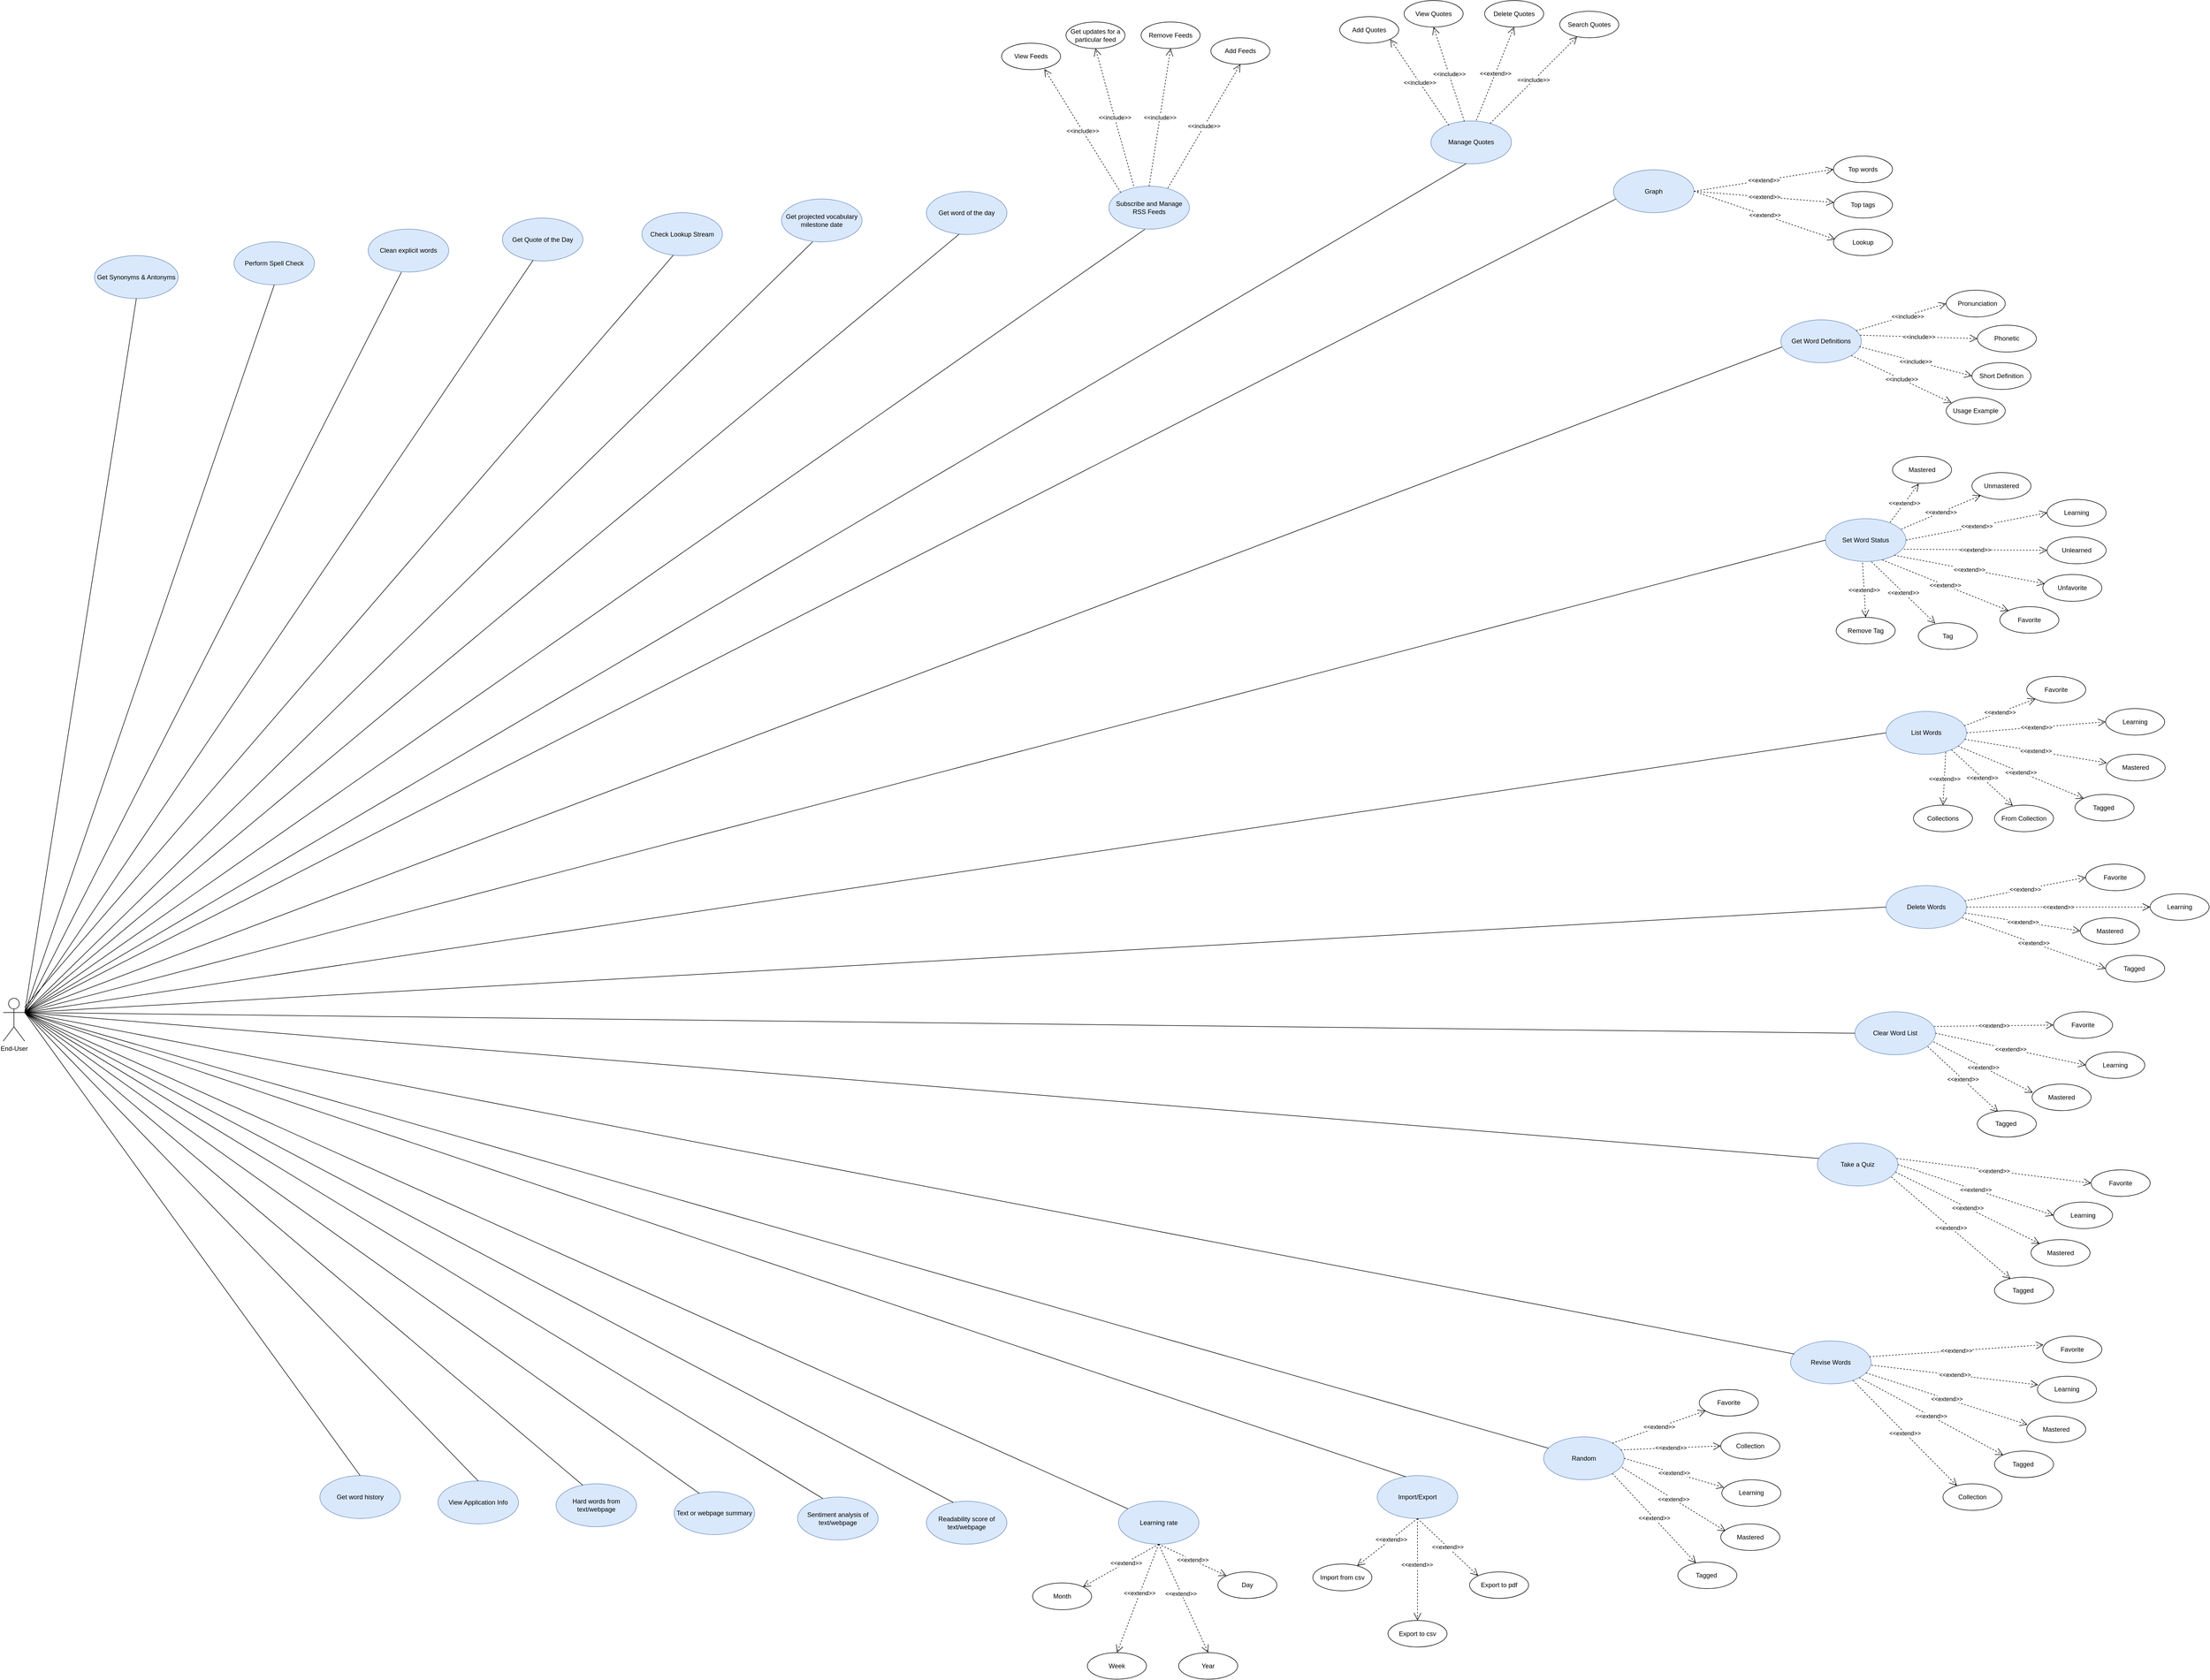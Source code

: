 <mxfile version="20.7.4" type="device"><diagram id="zPU-ZQHdzsCE8Zm9KI6f" name="Page-1"><mxGraphModel dx="10004" dy="4705" grid="1" gridSize="10" guides="1" tooltips="1" connect="1" arrows="1" fold="1" page="1" pageScale="1" pageWidth="827" pageHeight="1169" math="0" shadow="0"><root><mxCell id="0"/><mxCell id="1" parent="0"/><mxCell id="BPOh-EkQY-3shNrvovxU-1" value="Get Synonyms &amp;amp; Antonyms" style="ellipse;whiteSpace=wrap;html=1;fillColor=#dae8fc;strokeColor=#6c8ebf;" parent="1" vertex="1"><mxGeometry x="-3030" y="-404.44" width="156" height="80" as="geometry"/></mxCell><mxCell id="BPOh-EkQY-3shNrvovxU-2" value="Get Word Definitions" style="ellipse;whiteSpace=wrap;html=1;fillColor=#dae8fc;strokeColor=#6c8ebf;" parent="1" vertex="1"><mxGeometry x="112" y="-284.72" width="150" height="80" as="geometry"/></mxCell><mxCell id="BPOh-EkQY-3shNrvovxU-3" value="Set Word Status" style="ellipse;whiteSpace=wrap;html=1;fillColor=#dae8fc;strokeColor=#6c8ebf;" parent="1" vertex="1"><mxGeometry x="195" y="85.84" width="150" height="80" as="geometry"/></mxCell><mxCell id="BPOh-EkQY-3shNrvovxU-5" value="End-User" style="shape=umlActor;verticalLabelPosition=bottom;verticalAlign=top;html=1;outlineConnect=0;" parent="1" vertex="1"><mxGeometry x="-3200" y="980" width="40" height="80" as="geometry"/></mxCell><mxCell id="9B-9gMZka3vors6aTcEZ-6" value="&amp;lt;&amp;lt;include&amp;gt;&amp;gt;" style="endArrow=open;endSize=12;dashed=1;html=1;rounded=0;entryX=0;entryY=0.5;entryDx=0;entryDy=0;" parent="1" source="BPOh-EkQY-3shNrvovxU-2" target="9B-9gMZka3vors6aTcEZ-11" edge="1"><mxGeometry x="0.139" y="-2" width="160" relative="1" as="geometry"><mxPoint x="298" y="-144.72" as="sourcePoint"/><mxPoint x="418" y="-304.72" as="targetPoint"/><mxPoint as="offset"/></mxGeometry></mxCell><mxCell id="9B-9gMZka3vors6aTcEZ-8" value="&amp;lt;&amp;lt;include&amp;gt;&amp;gt;" style="endArrow=open;endSize=12;dashed=1;html=1;rounded=0;exitX=0.984;exitY=0.358;exitDx=0;exitDy=0;exitPerimeter=0;entryX=0;entryY=0.5;entryDx=0;entryDy=0;" parent="1" source="BPOh-EkQY-3shNrvovxU-2" target="9B-9gMZka3vors6aTcEZ-12" edge="1"><mxGeometry width="160" relative="1" as="geometry"><mxPoint x="297.996" y="-165.629" as="sourcePoint"/><mxPoint x="468" y="-264.72" as="targetPoint"/></mxGeometry></mxCell><mxCell id="9B-9gMZka3vors6aTcEZ-9" value="&amp;lt;&amp;lt;include&amp;gt;&amp;gt;" style="endArrow=open;endSize=12;dashed=1;html=1;rounded=0;entryX=0;entryY=0.5;entryDx=0;entryDy=0;" parent="1" target="9B-9gMZka3vors6aTcEZ-13" edge="1"><mxGeometry width="160" relative="1" as="geometry"><mxPoint x="258" y="-234.72" as="sourcePoint"/><mxPoint x="458" y="-234.72" as="targetPoint"/></mxGeometry></mxCell><mxCell id="9B-9gMZka3vors6aTcEZ-10" value="&amp;lt;&amp;lt;include&amp;gt;&amp;gt;" style="endArrow=open;endSize=12;dashed=1;html=1;rounded=0;entryX=0.091;entryY=0.2;entryDx=0;entryDy=0;entryPerimeter=0;" parent="1" source="BPOh-EkQY-3shNrvovxU-2" edge="1" target="9B-9gMZka3vors6aTcEZ-14"><mxGeometry width="160" relative="1" as="geometry"><mxPoint x="247.996" y="-104.629" as="sourcePoint"/><mxPoint x="438" y="-144.72" as="targetPoint"/><Array as="points"/></mxGeometry></mxCell><mxCell id="9B-9gMZka3vors6aTcEZ-11" value="&amp;nbsp; &amp;nbsp;Pronunciation&lt;span style=&quot;white-space: pre;&quot;&gt; &lt;/span&gt;" style="ellipse;whiteSpace=wrap;html=1;" parent="1" vertex="1"><mxGeometry x="420" y="-340" width="110" height="50" as="geometry"/></mxCell><mxCell id="9B-9gMZka3vors6aTcEZ-12" value="Phonetic" style="ellipse;whiteSpace=wrap;html=1;" parent="1" vertex="1"><mxGeometry x="478" y="-274.72" width="110" height="50" as="geometry"/></mxCell><mxCell id="9B-9gMZka3vors6aTcEZ-13" value="Short Definition" style="ellipse;whiteSpace=wrap;html=1;" parent="1" vertex="1"><mxGeometry x="468" y="-205" width="110" height="50" as="geometry"/></mxCell><mxCell id="9B-9gMZka3vors6aTcEZ-14" value="Usage Example" style="ellipse;whiteSpace=wrap;html=1;" parent="1" vertex="1"><mxGeometry x="420" y="-140" width="110" height="50" as="geometry"/></mxCell><mxCell id="9B-9gMZka3vors6aTcEZ-15" value="" style="endArrow=none;html=1;rounded=0;exitX=1;exitY=0.333;exitDx=0;exitDy=0;exitPerimeter=0;entryX=0.013;entryY=0.634;entryDx=0;entryDy=0;entryPerimeter=0;" parent="1" source="BPOh-EkQY-3shNrvovxU-5" target="BPOh-EkQY-3shNrvovxU-2" edge="1"><mxGeometry width="50" height="50" relative="1" as="geometry"><mxPoint x="300" y="390" as="sourcePoint"/><mxPoint x="110" y="-240" as="targetPoint"/></mxGeometry></mxCell><mxCell id="9B-9gMZka3vors6aTcEZ-16" value="" style="endArrow=none;html=1;rounded=0;exitX=1;exitY=0.333;exitDx=0;exitDy=0;exitPerimeter=0;entryX=0.5;entryY=1;entryDx=0;entryDy=0;" parent="1" source="BPOh-EkQY-3shNrvovxU-5" target="BPOh-EkQY-3shNrvovxU-1" edge="1"><mxGeometry width="50" height="50" relative="1" as="geometry"><mxPoint x="110" y="296.667" as="sourcePoint"/><mxPoint x="274.0" y="110" as="targetPoint"/></mxGeometry></mxCell><mxCell id="9B-9gMZka3vors6aTcEZ-17" value="&amp;lt;&amp;lt;extend&amp;gt;&amp;gt;" style="endArrow=open;endSize=12;dashed=1;html=1;rounded=0;entryX=0.445;entryY=1.016;entryDx=0;entryDy=0;entryPerimeter=0;exitX=0.803;exitY=0.087;exitDx=0;exitDy=0;exitPerimeter=0;" parent="1" source="BPOh-EkQY-3shNrvovxU-3" edge="1" target="9B-9gMZka3vors6aTcEZ-18"><mxGeometry width="160" relative="1" as="geometry"><mxPoint x="320" y="90" as="sourcePoint"/><mxPoint x="391" y="45.84" as="targetPoint"/><Array as="points"/></mxGeometry></mxCell><mxCell id="9B-9gMZka3vors6aTcEZ-18" value="Mastered" style="ellipse;whiteSpace=wrap;html=1;" parent="1" vertex="1"><mxGeometry x="320" y="-30.0" width="110" height="50" as="geometry"/></mxCell><mxCell id="9B-9gMZka3vors6aTcEZ-19" value="&amp;lt;&amp;lt;extend&amp;gt;&amp;gt;" style="endArrow=open;endSize=12;dashed=1;html=1;rounded=0;entryX=0;entryY=1;entryDx=0;entryDy=0;exitX=0.941;exitY=0.247;exitDx=0;exitDy=0;exitPerimeter=0;" parent="1" source="BPOh-EkQY-3shNrvovxU-3" target="9B-9gMZka3vors6aTcEZ-20" edge="1"><mxGeometry width="160" relative="1" as="geometry"><mxPoint x="345.0" y="180.4" as="sourcePoint"/><mxPoint x="458.65" y="165.84" as="targetPoint"/><Array as="points"/></mxGeometry></mxCell><mxCell id="9B-9gMZka3vors6aTcEZ-20" value="Unmastered" style="ellipse;whiteSpace=wrap;html=1;" parent="1" vertex="1"><mxGeometry x="468" width="110" height="50" as="geometry"/></mxCell><mxCell id="9B-9gMZka3vors6aTcEZ-21" value="&amp;lt;&amp;lt;extend&amp;gt;&amp;gt;" style="endArrow=open;endSize=12;dashed=1;html=1;rounded=0;entryX=0;entryY=0.5;entryDx=0;entryDy=0;exitX=1;exitY=0.5;exitDx=0;exitDy=0;" parent="1" source="BPOh-EkQY-3shNrvovxU-3" target="9B-9gMZka3vors6aTcEZ-22" edge="1"><mxGeometry width="160" relative="1" as="geometry"><mxPoint x="300.996" y="248.157" as="sourcePoint"/><mxPoint x="418.29" y="275.84" as="targetPoint"/><Array as="points"/></mxGeometry></mxCell><mxCell id="9B-9gMZka3vors6aTcEZ-22" value="Learning" style="ellipse;whiteSpace=wrap;html=1;" parent="1" vertex="1"><mxGeometry x="608" y="50" width="110" height="50" as="geometry"/></mxCell><mxCell id="9B-9gMZka3vors6aTcEZ-23" value="&amp;lt;&amp;lt;extend&amp;gt;&amp;gt;" style="endArrow=open;endSize=12;dashed=1;html=1;rounded=0;entryX=0;entryY=0.5;entryDx=0;entryDy=0;exitX=0.973;exitY=0.713;exitDx=0;exitDy=0;exitPerimeter=0;" parent="1" source="BPOh-EkQY-3shNrvovxU-3" target="9B-9gMZka3vors6aTcEZ-24" edge="1"><mxGeometry width="160" relative="1" as="geometry"><mxPoint x="290.996" y="308.157" as="sourcePoint"/><mxPoint x="408.29" y="335.84" as="targetPoint"/><Array as="points"/></mxGeometry></mxCell><mxCell id="9B-9gMZka3vors6aTcEZ-24" value="Unlearned" style="ellipse;whiteSpace=wrap;html=1;" parent="1" vertex="1"><mxGeometry x="608" y="120" width="110" height="50" as="geometry"/></mxCell><mxCell id="9B-9gMZka3vors6aTcEZ-25" value="&amp;lt;&amp;lt;extend&amp;gt;&amp;gt;" style="endArrow=open;endSize=12;dashed=1;html=1;rounded=0;entryX=0;entryY=0;entryDx=0;entryDy=0;exitX=0.706;exitY=0.963;exitDx=0;exitDy=0;exitPerimeter=0;" parent="1" source="BPOh-EkQY-3shNrvovxU-3" target="9B-9gMZka3vors6aTcEZ-26" edge="1"><mxGeometry width="160" relative="1" as="geometry"><mxPoint x="151.0" y="235.84" as="sourcePoint"/><mxPoint x="245.34" y="406.4" as="targetPoint"/><Array as="points"/></mxGeometry></mxCell><mxCell id="9B-9gMZka3vors6aTcEZ-26" value="Favorite" style="ellipse;whiteSpace=wrap;html=1;" parent="1" vertex="1"><mxGeometry x="520" y="250" width="110" height="49.44" as="geometry"/></mxCell><mxCell id="9B-9gMZka3vors6aTcEZ-27" value="&amp;lt;&amp;lt;extend&amp;gt;&amp;gt;" style="endArrow=open;endSize=12;dashed=1;html=1;rounded=0;entryX=0.031;entryY=0.344;entryDx=0;entryDy=0;exitX=1;exitY=1;exitDx=0;exitDy=0;entryPerimeter=0;" parent="1" source="BPOh-EkQY-3shNrvovxU-3" target="9B-9gMZka3vors6aTcEZ-28" edge="1"><mxGeometry width="160" relative="1" as="geometry"><mxPoint x="181.002" y="165.841" as="sourcePoint"/><mxPoint x="121.06" y="416.59" as="targetPoint"/><Array as="points"/></mxGeometry></mxCell><mxCell id="9B-9gMZka3vors6aTcEZ-28" value="Unfavorite" style="ellipse;whiteSpace=wrap;html=1;" parent="1" vertex="1"><mxGeometry x="600" y="190" width="110" height="50" as="geometry"/></mxCell><mxCell id="9B-9gMZka3vors6aTcEZ-29" value="&amp;lt;&amp;lt;extend&amp;gt;&amp;gt;" style="endArrow=open;endSize=12;dashed=1;html=1;rounded=0;entryX=0.287;entryY=0.025;entryDx=0;entryDy=0;entryPerimeter=0;exitX=0.573;exitY=1.007;exitDx=0;exitDy=0;exitPerimeter=0;" parent="1" source="BPOh-EkQY-3shNrvovxU-3" target="9B-9gMZka3vors6aTcEZ-30" edge="1"><mxGeometry width="160" relative="1" as="geometry"><mxPoint x="280" y="170" as="sourcePoint"/><mxPoint x="105.34" y="410.88" as="targetPoint"/><Array as="points"/></mxGeometry></mxCell><mxCell id="9B-9gMZka3vors6aTcEZ-30" value="Tag" style="ellipse;whiteSpace=wrap;html=1;" parent="1" vertex="1"><mxGeometry x="368" y="280.0" width="110" height="49.44" as="geometry"/></mxCell><mxCell id="9B-9gMZka3vors6aTcEZ-31" value="&amp;lt;&amp;lt;extend&amp;gt;&amp;gt;" style="endArrow=open;endSize=12;dashed=1;html=1;rounded=0;entryX=0.5;entryY=0;entryDx=0;entryDy=0;exitX=0.461;exitY=1.027;exitDx=0;exitDy=0;exitPerimeter=0;" parent="1" source="BPOh-EkQY-3shNrvovxU-3" target="9B-9gMZka3vors6aTcEZ-32" edge="1"><mxGeometry width="160" relative="1" as="geometry"><mxPoint x="270" y="170" as="sourcePoint"/><mxPoint x="9.34" y="406.4" as="targetPoint"/><Array as="points"/></mxGeometry></mxCell><mxCell id="9B-9gMZka3vors6aTcEZ-32" value="Remove Tag" style="ellipse;whiteSpace=wrap;html=1;" parent="1" vertex="1"><mxGeometry x="215" y="270" width="110" height="49.44" as="geometry"/></mxCell><mxCell id="9B-9gMZka3vors6aTcEZ-33" value="" style="endArrow=none;html=1;rounded=0;entryX=0;entryY=0.5;entryDx=0;entryDy=0;exitX=1;exitY=0.333;exitDx=0;exitDy=0;exitPerimeter=0;" parent="1" source="BPOh-EkQY-3shNrvovxU-5" target="BPOh-EkQY-3shNrvovxU-3" edge="1"><mxGeometry width="50" height="50" relative="1" as="geometry"><mxPoint x="100" y="280" as="sourcePoint"/><mxPoint x="274.0" y="230" as="targetPoint"/></mxGeometry></mxCell><mxCell id="9B-9gMZka3vors6aTcEZ-34" value="List Words" style="ellipse;whiteSpace=wrap;html=1;fillColor=#dae8fc;strokeColor=#6c8ebf;" parent="1" vertex="1"><mxGeometry x="308" y="445.28" width="150" height="80" as="geometry"/></mxCell><mxCell id="9B-9gMZka3vors6aTcEZ-35" value="" style="endArrow=none;html=1;rounded=0;entryX=0;entryY=0.5;entryDx=0;entryDy=0;exitX=1;exitY=0.333;exitDx=0;exitDy=0;exitPerimeter=0;" parent="1" source="BPOh-EkQY-3shNrvovxU-5" target="9B-9gMZka3vors6aTcEZ-34" edge="1"><mxGeometry width="50" height="50" relative="1" as="geometry"><mxPoint x="100" y="290" as="sourcePoint"/><mxPoint x="254.0" y="505" as="targetPoint"/></mxGeometry></mxCell><mxCell id="9B-9gMZka3vors6aTcEZ-36" value="Delete Words" style="ellipse;whiteSpace=wrap;html=1;fillColor=#dae8fc;strokeColor=#6c8ebf;" parent="1" vertex="1"><mxGeometry x="308" y="770" width="150" height="80" as="geometry"/></mxCell><mxCell id="9B-9gMZka3vors6aTcEZ-37" value="" style="endArrow=none;html=1;rounded=0;entryX=0;entryY=0.5;entryDx=0;entryDy=0;exitX=1;exitY=0.333;exitDx=0;exitDy=0;exitPerimeter=0;" parent="1" source="BPOh-EkQY-3shNrvovxU-5" target="9B-9gMZka3vors6aTcEZ-36" edge="1"><mxGeometry width="50" height="50" relative="1" as="geometry"><mxPoint x="100" y="796.667" as="sourcePoint"/><mxPoint x="274.0" y="620" as="targetPoint"/></mxGeometry></mxCell><mxCell id="9B-9gMZka3vors6aTcEZ-38" value="Clear Word List" style="ellipse;whiteSpace=wrap;html=1;fillColor=#dae8fc;strokeColor=#6c8ebf;" parent="1" vertex="1"><mxGeometry x="250" y="1005.28" width="150" height="80" as="geometry"/></mxCell><mxCell id="9B-9gMZka3vors6aTcEZ-39" value="" style="endArrow=none;html=1;rounded=0;entryX=0;entryY=0.5;entryDx=0;entryDy=0;exitX=1;exitY=0.333;exitDx=0;exitDy=0;exitPerimeter=0;" parent="1" source="BPOh-EkQY-3shNrvovxU-5" target="9B-9gMZka3vors6aTcEZ-38" edge="1"><mxGeometry width="50" height="50" relative="1" as="geometry"><mxPoint x="50" y="490" as="sourcePoint"/><mxPoint x="274.0" y="740" as="targetPoint"/></mxGeometry></mxCell><mxCell id="9B-9gMZka3vors6aTcEZ-43" value="&amp;lt;&amp;lt;extend&amp;gt;&amp;gt;" style="endArrow=open;endSize=12;dashed=1;html=1;rounded=0;entryX=0;entryY=1;entryDx=0;entryDy=0;exitX=0.972;exitY=0.334;exitDx=0;exitDy=0;exitPerimeter=0;" parent="1" source="9B-9gMZka3vors6aTcEZ-34" target="9B-9gMZka3vors6aTcEZ-44" edge="1"><mxGeometry width="160" relative="1" as="geometry"><mxPoint x="488.003" y="511.169" as="sourcePoint"/><mxPoint x="410.18" y="625.84" as="targetPoint"/><Array as="points"/></mxGeometry></mxCell><mxCell id="9B-9gMZka3vors6aTcEZ-44" value="Favorite" style="ellipse;whiteSpace=wrap;html=1;" parent="1" vertex="1"><mxGeometry x="570" y="380" width="110" height="49.44" as="geometry"/></mxCell><mxCell id="9B-9gMZka3vors6aTcEZ-45" value="&amp;lt;&amp;lt;extend&amp;gt;&amp;gt;" style="endArrow=open;endSize=12;dashed=1;html=1;rounded=0;entryX=0;entryY=0.5;entryDx=0;entryDy=0;exitX=1;exitY=0.5;exitDx=0;exitDy=0;" parent="1" source="9B-9gMZka3vors6aTcEZ-34" target="9B-9gMZka3vors6aTcEZ-46" edge="1"><mxGeometry width="160" relative="1" as="geometry"><mxPoint x="413" y="520.28" as="sourcePoint"/><mxPoint x="440.18" y="700.84" as="targetPoint"/><Array as="points"/></mxGeometry></mxCell><mxCell id="9B-9gMZka3vors6aTcEZ-46" value="Learning" style="ellipse;whiteSpace=wrap;html=1;" parent="1" vertex="1"><mxGeometry x="717" y="440" width="110" height="49.44" as="geometry"/></mxCell><mxCell id="9B-9gMZka3vors6aTcEZ-47" value="&amp;lt;&amp;lt;extend&amp;gt;&amp;gt;" style="endArrow=open;endSize=12;dashed=1;html=1;rounded=0;entryX=0.011;entryY=0.325;entryDx=0;entryDy=0;entryPerimeter=0;" parent="1" source="9B-9gMZka3vors6aTcEZ-34" target="9B-9gMZka3vors6aTcEZ-48" edge="1"><mxGeometry width="160" relative="1" as="geometry"><mxPoint x="413" y="600.28" as="sourcePoint"/><mxPoint x="440.18" y="780.84" as="targetPoint"/><Array as="points"/></mxGeometry></mxCell><mxCell id="9B-9gMZka3vors6aTcEZ-48" value="Mastered" style="ellipse;whiteSpace=wrap;html=1;" parent="1" vertex="1"><mxGeometry x="718" y="525.28" width="110" height="49.44" as="geometry"/></mxCell><mxCell id="9B-9gMZka3vors6aTcEZ-49" value="&amp;lt;&amp;lt;extend&amp;gt;&amp;gt;" style="endArrow=open;endSize=12;dashed=1;html=1;rounded=0;entryX=0;entryY=0;entryDx=0;entryDy=0;" parent="1" source="9B-9gMZka3vors6aTcEZ-34" target="9B-9gMZka3vors6aTcEZ-50" edge="1"><mxGeometry width="160" relative="1" as="geometry"><mxPoint x="402" y="660.28" as="sourcePoint"/><mxPoint x="429.18" y="840.84" as="targetPoint"/><Array as="points"/></mxGeometry></mxCell><mxCell id="9B-9gMZka3vors6aTcEZ-50" value="Tagged&amp;nbsp;" style="ellipse;whiteSpace=wrap;html=1;" parent="1" vertex="1"><mxGeometry x="660" y="600" width="110" height="49.44" as="geometry"/></mxCell><mxCell id="9B-9gMZka3vors6aTcEZ-52" value="&amp;lt;&amp;lt;extend&amp;gt;&amp;gt;" style="endArrow=open;endSize=12;dashed=1;html=1;rounded=0;entryX=0.309;entryY=0.024;entryDx=0;entryDy=0;entryPerimeter=0;exitX=0.812;exitY=0.894;exitDx=0;exitDy=0;exitPerimeter=0;" parent="1" source="9B-9gMZka3vors6aTcEZ-34" target="9B-9gMZka3vors6aTcEZ-53" edge="1"><mxGeometry width="160" relative="1" as="geometry"><mxPoint x="308.002" y="545.275" as="sourcePoint"/><mxPoint x="308.43" y="869.14" as="targetPoint"/><Array as="points"/></mxGeometry></mxCell><mxCell id="9B-9gMZka3vors6aTcEZ-53" value="From Collection" style="ellipse;whiteSpace=wrap;html=1;" parent="1" vertex="1"><mxGeometry x="510" y="620" width="110" height="49.44" as="geometry"/></mxCell><mxCell id="9B-9gMZka3vors6aTcEZ-54" value="&amp;lt;&amp;lt;extend&amp;gt;&amp;gt;" style="endArrow=open;endSize=12;dashed=1;html=1;rounded=0;entryX=0;entryY=0.5;entryDx=0;entryDy=0;exitX=0.975;exitY=0.357;exitDx=0;exitDy=0;exitPerimeter=0;" parent="1" source="9B-9gMZka3vors6aTcEZ-36" target="9B-9gMZka3vors6aTcEZ-55" edge="1"><mxGeometry width="160" relative="1" as="geometry"><mxPoint x="460.5" y="800" as="sourcePoint"/><mxPoint x="487.68" y="980.56" as="targetPoint"/><Array as="points"/></mxGeometry></mxCell><mxCell id="9B-9gMZka3vors6aTcEZ-55" value="Favorite" style="ellipse;whiteSpace=wrap;html=1;" parent="1" vertex="1"><mxGeometry x="680" y="730" width="110" height="49.44" as="geometry"/></mxCell><mxCell id="9B-9gMZka3vors6aTcEZ-56" value="&amp;lt;&amp;lt;extend&amp;gt;&amp;gt;" style="endArrow=open;endSize=12;dashed=1;html=1;rounded=0;entryX=0;entryY=0.5;entryDx=0;entryDy=0;" parent="1" source="9B-9gMZka3vors6aTcEZ-36" target="9B-9gMZka3vors6aTcEZ-57" edge="1"><mxGeometry width="160" relative="1" as="geometry"><mxPoint x="535.5" y="840" as="sourcePoint"/><mxPoint x="517.68" y="1055.56" as="targetPoint"/><Array as="points"/></mxGeometry></mxCell><mxCell id="9B-9gMZka3vors6aTcEZ-57" value="Learning" style="ellipse;whiteSpace=wrap;html=1;" parent="1" vertex="1"><mxGeometry x="800" y="785.28" width="110" height="49.44" as="geometry"/></mxCell><mxCell id="9B-9gMZka3vors6aTcEZ-58" value="&amp;lt;&amp;lt;extend&amp;gt;&amp;gt;" style="endArrow=open;endSize=12;dashed=1;html=1;rounded=0;entryX=0;entryY=0.5;entryDx=0;entryDy=0;" parent="1" source="9B-9gMZka3vors6aTcEZ-36" target="9B-9gMZka3vors6aTcEZ-59" edge="1"><mxGeometry width="160" relative="1" as="geometry"><mxPoint x="529.608" y="855.541" as="sourcePoint"/><mxPoint x="517.68" y="1135.56" as="targetPoint"/><Array as="points"/></mxGeometry></mxCell><mxCell id="9B-9gMZka3vors6aTcEZ-59" value="Mastered" style="ellipse;whiteSpace=wrap;html=1;" parent="1" vertex="1"><mxGeometry x="670" y="830" width="110" height="49.44" as="geometry"/></mxCell><mxCell id="9B-9gMZka3vors6aTcEZ-60" value="&amp;lt;&amp;lt;extend&amp;gt;&amp;gt;" style="endArrow=open;endSize=12;dashed=1;html=1;rounded=0;entryX=0;entryY=0.5;entryDx=0;entryDy=0;" parent="1" target="9B-9gMZka3vors6aTcEZ-61" edge="1"><mxGeometry width="160" relative="1" as="geometry"><mxPoint x="450" y="830" as="sourcePoint"/><mxPoint x="528.68" y="1305.56" as="targetPoint"/><Array as="points"/></mxGeometry></mxCell><mxCell id="9B-9gMZka3vors6aTcEZ-61" value="Tagged&amp;nbsp;" style="ellipse;whiteSpace=wrap;html=1;" parent="1" vertex="1"><mxGeometry x="717" y="900" width="110" height="49.44" as="geometry"/></mxCell><mxCell id="9B-9gMZka3vors6aTcEZ-62" value="&amp;lt;&amp;lt;extend&amp;gt;&amp;gt;" style="endArrow=open;endSize=12;dashed=1;html=1;rounded=0;entryX=0;entryY=0.5;entryDx=0;entryDy=0;exitX=0.981;exitY=0.341;exitDx=0;exitDy=0;exitPerimeter=0;" parent="1" source="9B-9gMZka3vors6aTcEZ-38" target="9B-9gMZka3vors6aTcEZ-63" edge="1"><mxGeometry width="160" relative="1" as="geometry"><mxPoint x="352.38" y="1018.64" as="sourcePoint"/><mxPoint x="385.96" y="1205.84" as="targetPoint"/><Array as="points"/></mxGeometry></mxCell><mxCell id="9B-9gMZka3vors6aTcEZ-63" value="Favorite" style="ellipse;whiteSpace=wrap;html=1;" parent="1" vertex="1"><mxGeometry x="620" y="1005.28" width="110" height="49.44" as="geometry"/></mxCell><mxCell id="9B-9gMZka3vors6aTcEZ-64" value="&amp;lt;&amp;lt;extend&amp;gt;&amp;gt;" style="endArrow=open;endSize=12;dashed=1;html=1;rounded=0;entryX=0;entryY=0.5;entryDx=0;entryDy=0;exitX=1;exitY=0.5;exitDx=0;exitDy=0;" parent="1" source="9B-9gMZka3vors6aTcEZ-38" target="9B-9gMZka3vors6aTcEZ-65" edge="1"><mxGeometry width="160" relative="1" as="geometry"><mxPoint x="356.252" y="1036.367" as="sourcePoint"/><mxPoint x="415.96" y="1280.84" as="targetPoint"/><Array as="points"/></mxGeometry></mxCell><mxCell id="9B-9gMZka3vors6aTcEZ-65" value="Learning" style="ellipse;whiteSpace=wrap;html=1;" parent="1" vertex="1"><mxGeometry x="680" y="1080" width="110" height="49.44" as="geometry"/></mxCell><mxCell id="9B-9gMZka3vors6aTcEZ-66" value="&amp;lt;&amp;lt;extend&amp;gt;&amp;gt;" style="endArrow=open;endSize=12;dashed=1;html=1;rounded=0;entryX=0.011;entryY=0.325;entryDx=0;entryDy=0;entryPerimeter=0;exitX=0.975;exitY=0.697;exitDx=0;exitDy=0;exitPerimeter=0;" parent="1" source="9B-9gMZka3vors6aTcEZ-38" target="9B-9gMZka3vors6aTcEZ-67" edge="1"><mxGeometry width="160" relative="1" as="geometry"><mxPoint x="390" y="1060" as="sourcePoint"/><mxPoint x="415.96" y="1360.84" as="targetPoint"/><Array as="points"/></mxGeometry></mxCell><mxCell id="9B-9gMZka3vors6aTcEZ-67" value="Mastered" style="ellipse;whiteSpace=wrap;html=1;" parent="1" vertex="1"><mxGeometry x="580" y="1140" width="110" height="49.44" as="geometry"/></mxCell><mxCell id="9B-9gMZka3vors6aTcEZ-68" value="&amp;lt;&amp;lt;extend&amp;gt;&amp;gt;" style="endArrow=open;endSize=12;dashed=1;html=1;rounded=0;entryX=0.353;entryY=0.056;entryDx=0;entryDy=0;entryPerimeter=0;exitX=0.904;exitY=0.812;exitDx=0;exitDy=0;exitPerimeter=0;" parent="1" source="9B-9gMZka3vors6aTcEZ-38" target="9B-9gMZka3vors6aTcEZ-69" edge="1"><mxGeometry width="160" relative="1" as="geometry"><mxPoint x="333.998" y="1063.731" as="sourcePoint"/><mxPoint x="404.96" y="1420.84" as="targetPoint"/><Array as="points"/></mxGeometry></mxCell><mxCell id="9B-9gMZka3vors6aTcEZ-69" value="Tagged&amp;nbsp;" style="ellipse;whiteSpace=wrap;html=1;" parent="1" vertex="1"><mxGeometry x="478" y="1189.44" width="110" height="49.44" as="geometry"/></mxCell><mxCell id="9B-9gMZka3vors6aTcEZ-70" value="Take a Quiz" style="ellipse;whiteSpace=wrap;html=1;fillColor=#dae8fc;strokeColor=#6c8ebf;" parent="1" vertex="1"><mxGeometry x="180" y="1250" width="150" height="80" as="geometry"/></mxCell><mxCell id="9B-9gMZka3vors6aTcEZ-71" value="&amp;lt;&amp;lt;extend&amp;gt;&amp;gt;" style="endArrow=open;endSize=12;dashed=1;html=1;rounded=0;entryX=0;entryY=0.5;entryDx=0;entryDy=0;exitX=0.986;exitY=0.359;exitDx=0;exitDy=0;exitPerimeter=0;" parent="1" source="9B-9gMZka3vors6aTcEZ-70" target="9B-9gMZka3vors6aTcEZ-72" edge="1"><mxGeometry width="160" relative="1" as="geometry"><mxPoint x="252.38" y="1338.64" as="sourcePoint"/><mxPoint x="285.96" y="1525.84" as="targetPoint"/><Array as="points"/></mxGeometry></mxCell><mxCell id="9B-9gMZka3vors6aTcEZ-72" value="Favorite" style="ellipse;whiteSpace=wrap;html=1;" parent="1" vertex="1"><mxGeometry x="690" y="1300" width="110" height="49.44" as="geometry"/></mxCell><mxCell id="9B-9gMZka3vors6aTcEZ-73" value="&amp;lt;&amp;lt;extend&amp;gt;&amp;gt;" style="endArrow=open;endSize=12;dashed=1;html=1;rounded=0;entryX=0;entryY=0.5;entryDx=0;entryDy=0;exitX=1;exitY=0.5;exitDx=0;exitDy=0;" parent="1" source="9B-9gMZka3vors6aTcEZ-70" target="9B-9gMZka3vors6aTcEZ-74" edge="1"><mxGeometry width="160" relative="1" as="geometry"><mxPoint x="256.252" y="1356.367" as="sourcePoint"/><mxPoint x="315.96" y="1600.84" as="targetPoint"/><Array as="points"/></mxGeometry></mxCell><mxCell id="9B-9gMZka3vors6aTcEZ-74" value="Learning" style="ellipse;whiteSpace=wrap;html=1;" parent="1" vertex="1"><mxGeometry x="620" y="1360" width="110" height="49.44" as="geometry"/></mxCell><mxCell id="9B-9gMZka3vors6aTcEZ-75" value="&amp;lt;&amp;lt;extend&amp;gt;&amp;gt;" style="endArrow=open;endSize=12;dashed=1;html=1;rounded=0;entryX=0;entryY=0;entryDx=0;entryDy=0;exitX=0.97;exitY=0.676;exitDx=0;exitDy=0;exitPerimeter=0;" parent="1" source="9B-9gMZka3vors6aTcEZ-70" target="9B-9gMZka3vors6aTcEZ-76" edge="1"><mxGeometry width="160" relative="1" as="geometry"><mxPoint x="330" y="1310" as="sourcePoint"/><mxPoint x="315.96" y="1680.84" as="targetPoint"/><Array as="points"/></mxGeometry></mxCell><mxCell id="9B-9gMZka3vors6aTcEZ-76" value="Mastered" style="ellipse;whiteSpace=wrap;html=1;" parent="1" vertex="1"><mxGeometry x="578" y="1430" width="110" height="49.44" as="geometry"/></mxCell><mxCell id="9B-9gMZka3vors6aTcEZ-77" value="&amp;lt;&amp;lt;extend&amp;gt;&amp;gt;" style="endArrow=open;endSize=12;dashed=1;html=1;rounded=0;exitX=0.919;exitY=0.791;exitDx=0;exitDy=0;exitPerimeter=0;" parent="1" source="9B-9gMZka3vors6aTcEZ-70" target="9B-9gMZka3vors6aTcEZ-78" edge="1"><mxGeometry width="160" relative="1" as="geometry"><mxPoint x="310" y="1310" as="sourcePoint"/><mxPoint x="550" y="1520" as="targetPoint"/><Array as="points"/></mxGeometry></mxCell><mxCell id="9B-9gMZka3vors6aTcEZ-78" value="Tagged&amp;nbsp;" style="ellipse;whiteSpace=wrap;html=1;" parent="1" vertex="1"><mxGeometry x="510" y="1500" width="110" height="49.44" as="geometry"/></mxCell><mxCell id="9B-9gMZka3vors6aTcEZ-79" value="Revise Words" style="ellipse;whiteSpace=wrap;html=1;fillColor=#dae8fc;strokeColor=#6c8ebf;" parent="1" vertex="1"><mxGeometry x="130" y="1618.88" width="150" height="80" as="geometry"/></mxCell><mxCell id="9B-9gMZka3vors6aTcEZ-80" value="&amp;lt;&amp;lt;extend&amp;gt;&amp;gt;" style="endArrow=open;endSize=12;dashed=1;html=1;rounded=0;entryX=0.011;entryY=0.325;entryDx=0;entryDy=0;entryPerimeter=0;exitX=0.981;exitY=0.368;exitDx=0;exitDy=0;exitPerimeter=0;" parent="1" source="9B-9gMZka3vors6aTcEZ-79" target="9B-9gMZka3vors6aTcEZ-81" edge="1"><mxGeometry width="160" relative="1" as="geometry"><mxPoint x="192.38" y="1637.52" as="sourcePoint"/><mxPoint x="225.96" y="1824.72" as="targetPoint"/><Array as="points"/></mxGeometry></mxCell><mxCell id="9B-9gMZka3vors6aTcEZ-81" value="Favorite" style="ellipse;whiteSpace=wrap;html=1;" parent="1" vertex="1"><mxGeometry x="600" y="1610" width="110" height="49.44" as="geometry"/></mxCell><mxCell id="9B-9gMZka3vors6aTcEZ-82" value="&amp;lt;&amp;lt;extend&amp;gt;&amp;gt;" style="endArrow=open;endSize=12;dashed=1;html=1;rounded=0;entryX=0.011;entryY=0.325;entryDx=0;entryDy=0;entryPerimeter=0;exitX=1.004;exitY=0.565;exitDx=0;exitDy=0;exitPerimeter=0;" parent="1" source="9B-9gMZka3vors6aTcEZ-79" target="9B-9gMZka3vors6aTcEZ-83" edge="1"><mxGeometry width="160" relative="1" as="geometry"><mxPoint x="196.252" y="1655.247" as="sourcePoint"/><mxPoint x="255.96" y="1899.72" as="targetPoint"/><Array as="points"/></mxGeometry></mxCell><mxCell id="9B-9gMZka3vors6aTcEZ-83" value="Learning" style="ellipse;whiteSpace=wrap;html=1;" parent="1" vertex="1"><mxGeometry x="590" y="1684.72" width="110" height="49.44" as="geometry"/></mxCell><mxCell id="9B-9gMZka3vors6aTcEZ-84" value="&amp;lt;&amp;lt;extend&amp;gt;&amp;gt;" style="endArrow=open;endSize=12;dashed=1;html=1;rounded=0;entryX=0.011;entryY=0.325;entryDx=0;entryDy=0;entryPerimeter=0;exitX=0.938;exitY=0.745;exitDx=0;exitDy=0;exitPerimeter=0;" parent="1" source="9B-9gMZka3vors6aTcEZ-79" target="9B-9gMZka3vors6aTcEZ-85" edge="1"><mxGeometry width="160" relative="1" as="geometry"><mxPoint x="192.638" y="1666.474" as="sourcePoint"/><mxPoint x="255.96" y="1979.72" as="targetPoint"/><Array as="points"/></mxGeometry></mxCell><mxCell id="9B-9gMZka3vors6aTcEZ-85" value="Mastered" style="ellipse;whiteSpace=wrap;html=1;" parent="1" vertex="1"><mxGeometry x="570" y="1758.88" width="110" height="49.44" as="geometry"/></mxCell><mxCell id="9B-9gMZka3vors6aTcEZ-86" value="&amp;lt;&amp;lt;extend&amp;gt;&amp;gt;" style="endArrow=open;endSize=12;dashed=1;html=1;rounded=0;entryX=0;entryY=0;entryDx=0;entryDy=0;exitX=1;exitY=1;exitDx=0;exitDy=0;" parent="1" source="9B-9gMZka3vors6aTcEZ-79" target="9B-9gMZka3vors6aTcEZ-87" edge="1"><mxGeometry width="160" relative="1" as="geometry"><mxPoint x="173.998" y="1682.611" as="sourcePoint"/><mxPoint x="244.96" y="2039.72" as="targetPoint"/><Array as="points"/></mxGeometry></mxCell><mxCell id="9B-9gMZka3vors6aTcEZ-87" value="Tagged&amp;nbsp;" style="ellipse;whiteSpace=wrap;html=1;" parent="1" vertex="1"><mxGeometry x="510" y="1824.16" width="110" height="49.44" as="geometry"/></mxCell><mxCell id="9B-9gMZka3vors6aTcEZ-88" value="" style="endArrow=none;html=1;rounded=0;entryX=0.017;entryY=0.358;entryDx=0;entryDy=0;exitX=1;exitY=0.333;exitDx=0;exitDy=0;exitPerimeter=0;entryPerimeter=0;" parent="1" source="BPOh-EkQY-3shNrvovxU-5" target="9B-9gMZka3vors6aTcEZ-70" edge="1"><mxGeometry width="50" height="50" relative="1" as="geometry"><mxPoint x="40" y="929.997" as="sourcePoint"/><mxPoint x="180.0" y="1148.05" as="targetPoint"/></mxGeometry></mxCell><mxCell id="9B-9gMZka3vors6aTcEZ-89" value="" style="endArrow=none;html=1;rounded=0;entryX=0.045;entryY=0.305;entryDx=0;entryDy=0;entryPerimeter=0;exitX=1;exitY=0.333;exitDx=0;exitDy=0;exitPerimeter=0;" parent="1" target="9B-9gMZka3vors6aTcEZ-79" edge="1" source="BPOh-EkQY-3shNrvovxU-5"><mxGeometry width="50" height="50" relative="1" as="geometry"><mxPoint x="-3130" y="1020" as="sourcePoint"/><mxPoint x="150.0" y="1470.45" as="targetPoint"/></mxGeometry></mxCell><mxCell id="WSLa8zx-vxfNaqkKEmi1-1" value="View Application Info" style="ellipse;whiteSpace=wrap;html=1;fillColor=#dae8fc;strokeColor=#6c8ebf;" parent="1" vertex="1"><mxGeometry x="-2390" y="1880" width="150" height="80" as="geometry"/></mxCell><mxCell id="WSLa8zx-vxfNaqkKEmi1-5" value="&amp;lt;&amp;lt;extend&amp;gt;&amp;gt;" style="endArrow=open;endSize=12;dashed=1;html=1;rounded=0;entryX=0.5;entryY=0;entryDx=0;entryDy=0;exitX=0.741;exitY=0.949;exitDx=0;exitDy=0;exitPerimeter=0;" parent="1" source="9B-9gMZka3vors6aTcEZ-34" target="WSLa8zx-vxfNaqkKEmi1-6" edge="1"><mxGeometry width="160" relative="1" as="geometry"><mxPoint x="410" y="540" as="sourcePoint"/><mxPoint x="188.43" y="869.14" as="targetPoint"/><Array as="points"/></mxGeometry></mxCell><mxCell id="WSLa8zx-vxfNaqkKEmi1-6" value="Collections" style="ellipse;whiteSpace=wrap;html=1;" parent="1" vertex="1"><mxGeometry x="359" y="620" width="110" height="49.44" as="geometry"/></mxCell><mxCell id="WSLa8zx-vxfNaqkKEmi1-7" value="Import/Export" style="ellipse;whiteSpace=wrap;html=1;fillColor=#dae8fc;strokeColor=#6c8ebf;" parent="1" vertex="1"><mxGeometry x="-640" y="1870" width="150" height="80" as="geometry"/></mxCell><mxCell id="WSLa8zx-vxfNaqkKEmi1-8" value="Import from csv" style="ellipse;whiteSpace=wrap;html=1;" parent="1" vertex="1"><mxGeometry x="-760" y="2034.72" width="110" height="50" as="geometry"/></mxCell><mxCell id="WSLa8zx-vxfNaqkKEmi1-9" value="Export to pdf" style="ellipse;whiteSpace=wrap;html=1;" parent="1" vertex="1"><mxGeometry x="-468" y="2049.44" width="110" height="49.44" as="geometry"/></mxCell><mxCell id="WSLa8zx-vxfNaqkKEmi1-10" value="Export to csv" style="ellipse;whiteSpace=wrap;html=1;" parent="1" vertex="1"><mxGeometry x="-620" y="2140" width="110" height="49.44" as="geometry"/></mxCell><mxCell id="WSLa8zx-vxfNaqkKEmi1-12" value="" style="endArrow=open;endSize=12;dashed=1;html=1;rounded=0;entryX=0.5;entryY=0;entryDx=0;entryDy=0;exitX=0.5;exitY=1;exitDx=0;exitDy=0;" parent="1" source="WSLa8zx-vxfNaqkKEmi1-7" target="WSLa8zx-vxfNaqkKEmi1-10" edge="1"><mxGeometry width="160" relative="1" as="geometry"><mxPoint x="-640.002" y="1950.001" as="sourcePoint"/><mxPoint x="-371.306" y="2093.935" as="targetPoint"/><Array as="points"/></mxGeometry></mxCell><mxCell id="WSLa8zx-vxfNaqkKEmi1-17" value="&amp;lt;&amp;lt;extend&amp;gt;&amp;gt;" style="edgeLabel;html=1;align=center;verticalAlign=middle;resizable=0;points=[];" parent="WSLa8zx-vxfNaqkKEmi1-12" vertex="1" connectable="0"><mxGeometry x="-0.096" y="-1" relative="1" as="geometry"><mxPoint as="offset"/></mxGeometry></mxCell><mxCell id="WSLa8zx-vxfNaqkKEmi1-13" value="&amp;lt;&amp;lt;extend&amp;gt;&amp;gt;" style="endArrow=open;endSize=12;dashed=1;html=1;rounded=0;entryX=0;entryY=0;entryDx=0;entryDy=0;exitX=0.5;exitY=1;exitDx=0;exitDy=0;" parent="1" source="WSLa8zx-vxfNaqkKEmi1-7" target="WSLa8zx-vxfNaqkKEmi1-9" edge="1"><mxGeometry width="160" relative="1" as="geometry"><mxPoint x="-555" y="1960" as="sourcePoint"/><mxPoint x="-545" y="2080.56" as="targetPoint"/><Array as="points"/></mxGeometry></mxCell><mxCell id="WSLa8zx-vxfNaqkKEmi1-14" value="" style="endArrow=open;endSize=12;dashed=1;html=1;rounded=0;exitX=0.5;exitY=1;exitDx=0;exitDy=0;" parent="1" source="WSLa8zx-vxfNaqkKEmi1-7" target="WSLa8zx-vxfNaqkKEmi1-8" edge="1"><mxGeometry width="160" relative="1" as="geometry"><mxPoint x="-555" y="1960" as="sourcePoint"/><mxPoint x="-493.586" y="2007.665" as="targetPoint"/><Array as="points"/></mxGeometry></mxCell><mxCell id="WSLa8zx-vxfNaqkKEmi1-18" value="&amp;lt;&amp;lt;extend&amp;gt;&amp;gt;" style="edgeLabel;html=1;align=center;verticalAlign=middle;resizable=0;points=[];" parent="WSLa8zx-vxfNaqkKEmi1-14" vertex="1" connectable="0"><mxGeometry x="-0.13" relative="1" as="geometry"><mxPoint as="offset"/></mxGeometry></mxCell><mxCell id="WSLa8zx-vxfNaqkKEmi1-15" value="" style="endArrow=none;html=1;rounded=0;entryX=0.356;entryY=0.028;entryDx=0;entryDy=0;entryPerimeter=0;exitX=1;exitY=0.333;exitDx=0;exitDy=0;exitPerimeter=0;" parent="1" target="WSLa8zx-vxfNaqkKEmi1-7" edge="1" source="BPOh-EkQY-3shNrvovxU-5"><mxGeometry width="50" height="50" relative="1" as="geometry"><mxPoint x="-3140" y="1020" as="sourcePoint"/><mxPoint x="138.75" y="1719.44" as="targetPoint"/></mxGeometry></mxCell><mxCell id="WSLa8zx-vxfNaqkKEmi1-19" value="Learning rate" style="ellipse;whiteSpace=wrap;html=1;fillColor=#dae8fc;strokeColor=#6c8ebf;" parent="1" vertex="1"><mxGeometry x="-1122.19" y="1917.76" width="150" height="80" as="geometry"/></mxCell><mxCell id="WSLa8zx-vxfNaqkKEmi1-20" value="Month" style="ellipse;whiteSpace=wrap;html=1;" parent="1" vertex="1"><mxGeometry x="-1282.19" y="2070" width="110" height="50" as="geometry"/></mxCell><mxCell id="WSLa8zx-vxfNaqkKEmi1-21" value="Day" style="ellipse;whiteSpace=wrap;html=1;" parent="1" vertex="1"><mxGeometry x="-937" y="2049.44" width="110" height="49.44" as="geometry"/></mxCell><mxCell id="WSLa8zx-vxfNaqkKEmi1-22" value="Week" style="ellipse;whiteSpace=wrap;html=1;" parent="1" vertex="1"><mxGeometry x="-1180" y="2200" width="110" height="49.44" as="geometry"/></mxCell><mxCell id="WSLa8zx-vxfNaqkKEmi1-23" value="" style="endArrow=open;endSize=12;dashed=1;html=1;rounded=0;entryX=0.5;entryY=0;entryDx=0;entryDy=0;exitX=0.5;exitY=1;exitDx=0;exitDy=0;" parent="1" source="WSLa8zx-vxfNaqkKEmi1-19" target="WSLa8zx-vxfNaqkKEmi1-22" edge="1"><mxGeometry width="160" relative="1" as="geometry"><mxPoint x="-1122.192" y="1997.761" as="sourcePoint"/><mxPoint x="-853.496" y="2141.695" as="targetPoint"/><Array as="points"/></mxGeometry></mxCell><mxCell id="WSLa8zx-vxfNaqkKEmi1-24" value="&amp;lt;&amp;lt;extend&amp;gt;&amp;gt;" style="edgeLabel;html=1;align=center;verticalAlign=middle;resizable=0;points=[];" parent="WSLa8zx-vxfNaqkKEmi1-23" vertex="1" connectable="0"><mxGeometry x="-0.096" y="-1" relative="1" as="geometry"><mxPoint as="offset"/></mxGeometry></mxCell><mxCell id="WSLa8zx-vxfNaqkKEmi1-25" value="&amp;lt;&amp;lt;extend&amp;gt;&amp;gt;" style="endArrow=open;endSize=12;dashed=1;html=1;rounded=0;entryX=0;entryY=0;entryDx=0;entryDy=0;exitX=0.5;exitY=1;exitDx=0;exitDy=0;" parent="1" source="WSLa8zx-vxfNaqkKEmi1-19" target="WSLa8zx-vxfNaqkKEmi1-21" edge="1"><mxGeometry width="160" relative="1" as="geometry"><mxPoint x="-1037.19" y="2007.76" as="sourcePoint"/><mxPoint x="-1027.19" y="2128.32" as="targetPoint"/><Array as="points"/></mxGeometry></mxCell><mxCell id="WSLa8zx-vxfNaqkKEmi1-26" value="" style="endArrow=open;endSize=12;dashed=1;html=1;rounded=0;exitX=0.5;exitY=1;exitDx=0;exitDy=0;entryX=1;entryY=0;entryDx=0;entryDy=0;" parent="1" source="WSLa8zx-vxfNaqkKEmi1-19" target="WSLa8zx-vxfNaqkKEmi1-20" edge="1"><mxGeometry width="160" relative="1" as="geometry"><mxPoint x="-1037.19" y="2007.76" as="sourcePoint"/><mxPoint x="-1197.801" y="2064.752" as="targetPoint"/><Array as="points"/></mxGeometry></mxCell><mxCell id="WSLa8zx-vxfNaqkKEmi1-27" value="&amp;lt;&amp;lt;extend&amp;gt;&amp;gt;" style="edgeLabel;html=1;align=center;verticalAlign=middle;resizable=0;points=[];" parent="WSLa8zx-vxfNaqkKEmi1-26" vertex="1" connectable="0"><mxGeometry x="-0.13" relative="1" as="geometry"><mxPoint as="offset"/></mxGeometry></mxCell><mxCell id="WSLa8zx-vxfNaqkKEmi1-28" value="Year" style="ellipse;whiteSpace=wrap;html=1;" parent="1" vertex="1"><mxGeometry x="-1010" y="2200" width="110" height="49.44" as="geometry"/></mxCell><mxCell id="WSLa8zx-vxfNaqkKEmi1-29" value="" style="endArrow=open;endSize=12;dashed=1;html=1;rounded=0;entryX=0.5;entryY=0;entryDx=0;entryDy=0;exitX=0.5;exitY=1;exitDx=0;exitDy=0;" parent="1" source="WSLa8zx-vxfNaqkKEmi1-19" target="WSLa8zx-vxfNaqkKEmi1-28" edge="1"><mxGeometry width="160" relative="1" as="geometry"><mxPoint x="-1052.19" y="1998.04" as="sourcePoint"/><mxPoint x="-1107.19" y="2192.48" as="targetPoint"/><Array as="points"/></mxGeometry></mxCell><mxCell id="WSLa8zx-vxfNaqkKEmi1-30" value="&amp;lt;&amp;lt;extend&amp;gt;&amp;gt;" style="edgeLabel;html=1;align=center;verticalAlign=middle;resizable=0;points=[];" parent="WSLa8zx-vxfNaqkKEmi1-29" vertex="1" connectable="0"><mxGeometry x="-0.096" y="-1" relative="1" as="geometry"><mxPoint as="offset"/></mxGeometry></mxCell><mxCell id="WSLa8zx-vxfNaqkKEmi1-31" value="Get word history" style="ellipse;whiteSpace=wrap;html=1;fillColor=#dae8fc;strokeColor=#6c8ebf;" parent="1" vertex="1"><mxGeometry x="-2610" y="1870.0" width="150" height="80" as="geometry"/></mxCell><mxCell id="WSLa8zx-vxfNaqkKEmi1-32" value="Random" style="ellipse;whiteSpace=wrap;html=1;fillColor=#dae8fc;strokeColor=#6c8ebf;" parent="1" vertex="1"><mxGeometry x="-330" y="1797.76" width="150" height="80" as="geometry"/></mxCell><mxCell id="WSLa8zx-vxfNaqkKEmi1-33" value="" style="endArrow=none;html=1;rounded=0;exitX=1;exitY=0.333;exitDx=0;exitDy=0;exitPerimeter=0;" parent="1" source="BPOh-EkQY-3shNrvovxU-5" target="WSLa8zx-vxfNaqkKEmi1-32" edge="1"><mxGeometry width="50" height="50" relative="1" as="geometry"><mxPoint x="-410" y="1010" as="sourcePoint"/><mxPoint x="-676.0" y="934.31" as="targetPoint"/></mxGeometry></mxCell><mxCell id="WSLa8zx-vxfNaqkKEmi1-34" value="&amp;lt;&amp;lt;extend&amp;gt;&amp;gt;" style="endArrow=open;endSize=12;dashed=1;html=1;rounded=0;exitX=1;exitY=0;exitDx=0;exitDy=0;" parent="1" source="WSLa8zx-vxfNaqkKEmi1-32" target="WSLa8zx-vxfNaqkKEmi1-35" edge="1"><mxGeometry width="160" relative="1" as="geometry"><mxPoint x="360" y="1898.32" as="sourcePoint"/><mxPoint x="495.96" y="2063.19" as="targetPoint"/><Array as="points"/></mxGeometry></mxCell><mxCell id="WSLa8zx-vxfNaqkKEmi1-35" value="Favorite" style="ellipse;whiteSpace=wrap;html=1;" parent="1" vertex="1"><mxGeometry x="-40" y="1709.44" width="110" height="49.44" as="geometry"/></mxCell><mxCell id="WSLa8zx-vxfNaqkKEmi1-36" value="&amp;lt;&amp;lt;extend&amp;gt;&amp;gt;" style="endArrow=open;endSize=12;dashed=1;html=1;rounded=0;entryX=0.036;entryY=0.288;entryDx=0;entryDy=0;exitX=1;exitY=0.5;exitDx=0;exitDy=0;entryPerimeter=0;" parent="1" source="WSLa8zx-vxfNaqkKEmi1-32" target="WSLa8zx-vxfNaqkKEmi1-37" edge="1"><mxGeometry width="160" relative="1" as="geometry"><mxPoint x="360" y="1898.32" as="sourcePoint"/><mxPoint x="525.96" y="2138.19" as="targetPoint"/><Array as="points"/></mxGeometry></mxCell><mxCell id="WSLa8zx-vxfNaqkKEmi1-37" value="Learning" style="ellipse;whiteSpace=wrap;html=1;" parent="1" vertex="1"><mxGeometry x="2" y="1877.76" width="110" height="49.44" as="geometry"/></mxCell><mxCell id="WSLa8zx-vxfNaqkKEmi1-38" value="&amp;lt;&amp;lt;extend&amp;gt;&amp;gt;" style="endArrow=open;endSize=12;dashed=1;html=1;rounded=0;entryX=0.079;entryY=0.27;entryDx=0;entryDy=0;exitX=0.974;exitY=0.712;exitDx=0;exitDy=0;exitPerimeter=0;entryPerimeter=0;" parent="1" source="WSLa8zx-vxfNaqkKEmi1-32" target="WSLa8zx-vxfNaqkKEmi1-39" edge="1"><mxGeometry width="160" relative="1" as="geometry"><mxPoint x="-180" y="1837.32" as="sourcePoint"/><mxPoint x="20" y="2008.32" as="targetPoint"/><Array as="points"/></mxGeometry></mxCell><mxCell id="WSLa8zx-vxfNaqkKEmi1-39" value="Mastered" style="ellipse;whiteSpace=wrap;html=1;" parent="1" vertex="1"><mxGeometry y="1960" width="110" height="49.44" as="geometry"/></mxCell><mxCell id="WSLa8zx-vxfNaqkKEmi1-40" value="&amp;lt;&amp;lt;extend&amp;gt;&amp;gt;" style="endArrow=open;endSize=12;dashed=1;html=1;rounded=0;exitX=1;exitY=1;exitDx=0;exitDy=0;" parent="1" source="WSLa8zx-vxfNaqkKEmi1-32" target="WSLa8zx-vxfNaqkKEmi1-41" edge="1"><mxGeometry width="160" relative="1" as="geometry"><mxPoint x="-170" y="1838.32" as="sourcePoint"/><mxPoint x="514.96" y="2278.19" as="targetPoint"/><Array as="points"/></mxGeometry></mxCell><mxCell id="WSLa8zx-vxfNaqkKEmi1-41" value="Tagged&amp;nbsp;" style="ellipse;whiteSpace=wrap;html=1;" parent="1" vertex="1"><mxGeometry x="-80" y="2031.12" width="110" height="49.44" as="geometry"/></mxCell><mxCell id="WSLa8zx-vxfNaqkKEmi1-42" value="Collection" style="ellipse;whiteSpace=wrap;html=1;" parent="1" vertex="1"><mxGeometry y="1790.0" width="110" height="49.44" as="geometry"/></mxCell><mxCell id="WSLa8zx-vxfNaqkKEmi1-43" value="&amp;lt;&amp;lt;extend&amp;gt;&amp;gt;" style="endArrow=open;endSize=12;dashed=1;html=1;rounded=0;exitX=0.957;exitY=0.303;exitDx=0;exitDy=0;entryX=0;entryY=0.5;entryDx=0;entryDy=0;exitPerimeter=0;" parent="1" source="WSLa8zx-vxfNaqkKEmi1-32" target="WSLa8zx-vxfNaqkKEmi1-42" edge="1"><mxGeometry width="160" relative="1" as="geometry"><mxPoint x="370.0" y="1897.35" as="sourcePoint"/><mxPoint x="45.113" y="1759.952" as="targetPoint"/><Array as="points"/></mxGeometry></mxCell><mxCell id="WSLa8zx-vxfNaqkKEmi1-45" value="&amp;lt;&amp;lt;extend&amp;gt;&amp;gt;" style="endArrow=open;endSize=12;dashed=1;html=1;rounded=0;exitX=0.777;exitY=0.924;exitDx=0;exitDy=0;exitPerimeter=0;" parent="1" source="9B-9gMZka3vors6aTcEZ-79" edge="1"><mxGeometry width="160" relative="1" as="geometry"><mxPoint x="217.889" y="1698.879" as="sourcePoint"/><mxPoint x="440" y="1888.88" as="targetPoint"/><Array as="points"/></mxGeometry></mxCell><mxCell id="WSLa8zx-vxfNaqkKEmi1-46" value="Collection" style="ellipse;whiteSpace=wrap;html=1;" parent="1" vertex="1"><mxGeometry x="414" y="1885.28" width="110" height="49.44" as="geometry"/></mxCell><mxCell id="WSLa8zx-vxfNaqkKEmi1-47" value="Graph" style="ellipse;whiteSpace=wrap;html=1;fillColor=#dae8fc;strokeColor=#6c8ebf;" parent="1" vertex="1"><mxGeometry x="-200" y="-564.44" width="150" height="80" as="geometry"/></mxCell><mxCell id="WSLa8zx-vxfNaqkKEmi1-48" value="&amp;lt;&amp;lt;extend&amp;gt;&amp;gt;" style="endArrow=open;endSize=12;dashed=1;html=1;rounded=0;exitX=1;exitY=0.5;exitDx=0;exitDy=0;entryX=0;entryY=0.5;entryDx=0;entryDy=0;" parent="1" source="WSLa8zx-vxfNaqkKEmi1-47" target="WSLa8zx-vxfNaqkKEmi1-49" edge="1"><mxGeometry width="160" relative="1" as="geometry"><mxPoint x="650" y="-448.6" as="sourcePoint"/><mxPoint x="784.96" y="-294.01" as="targetPoint"/><Array as="points"/></mxGeometry></mxCell><mxCell id="WSLa8zx-vxfNaqkKEmi1-49" value="Top words" style="ellipse;whiteSpace=wrap;html=1;" parent="1" vertex="1"><mxGeometry x="210" y="-590.0" width="110" height="49.44" as="geometry"/></mxCell><mxCell id="WSLa8zx-vxfNaqkKEmi1-50" value="&amp;lt;&amp;lt;extend&amp;gt;&amp;gt;" style="endArrow=open;endSize=12;dashed=1;html=1;rounded=0;exitX=1;exitY=0.5;exitDx=0;exitDy=0;" parent="1" source="WSLa8zx-vxfNaqkKEmi1-47" target="WSLa8zx-vxfNaqkKEmi1-51" edge="1"><mxGeometry width="160" relative="1" as="geometry"><mxPoint x="590" y="-463.88" as="sourcePoint"/><mxPoint x="764.96" y="-209.29" as="targetPoint"/><Array as="points"/></mxGeometry></mxCell><mxCell id="WSLa8zx-vxfNaqkKEmi1-51" value="Top tags" style="ellipse;whiteSpace=wrap;html=1;" parent="1" vertex="1"><mxGeometry x="210" y="-523.88" width="110" height="49.44" as="geometry"/></mxCell><mxCell id="WSLa8zx-vxfNaqkKEmi1-53" value="&amp;lt;&amp;lt;extend&amp;gt;&amp;gt;" style="endArrow=open;endSize=12;dashed=1;html=1;rounded=0;exitX=1;exitY=0.5;exitDx=0;exitDy=0;entryX=0.029;entryY=0.386;entryDx=0;entryDy=0;entryPerimeter=0;" parent="1" source="WSLa8zx-vxfNaqkKEmi1-47" target="WSLa8zx-vxfNaqkKEmi1-54" edge="1"><mxGeometry width="160" relative="1" as="geometry"><mxPoint x="610" y="-473.88" as="sourcePoint"/><mxPoint x="764.96" y="-134.57" as="targetPoint"/><Array as="points"/></mxGeometry></mxCell><mxCell id="WSLa8zx-vxfNaqkKEmi1-54" value="Lookup" style="ellipse;whiteSpace=wrap;html=1;" parent="1" vertex="1"><mxGeometry x="210" y="-453.88" width="110" height="49.44" as="geometry"/></mxCell><mxCell id="WSLa8zx-vxfNaqkKEmi1-56" value="Clean explicit words" style="ellipse;whiteSpace=wrap;html=1;fillColor=#dae8fc;strokeColor=#6c8ebf;" parent="1" vertex="1"><mxGeometry x="-2520" y="-453.88" width="150" height="80" as="geometry"/></mxCell><mxCell id="WSLa8zx-vxfNaqkKEmi1-57" value="Text or webpage summary" style="ellipse;whiteSpace=wrap;html=1;fillColor=#dae8fc;strokeColor=#6c8ebf;" parent="1" vertex="1"><mxGeometry x="-1950" y="1900.0" width="150" height="80" as="geometry"/></mxCell><mxCell id="WSLa8zx-vxfNaqkKEmi1-58" value="Hard words from text/webpage" style="ellipse;whiteSpace=wrap;html=1;fillColor=#dae8fc;strokeColor=#6c8ebf;" parent="1" vertex="1"><mxGeometry x="-2170" y="1885.28" width="150" height="80" as="geometry"/></mxCell><mxCell id="WSLa8zx-vxfNaqkKEmi1-59" value="Sentiment analysis of text/webpage" style="ellipse;whiteSpace=wrap;html=1;fillColor=#dae8fc;strokeColor=#6c8ebf;" parent="1" vertex="1"><mxGeometry x="-1720" y="1910.0" width="150" height="80" as="geometry"/></mxCell><mxCell id="WSLa8zx-vxfNaqkKEmi1-60" value="Readability score of text/webpage" style="ellipse;whiteSpace=wrap;html=1;fillColor=#dae8fc;strokeColor=#6c8ebf;" parent="1" vertex="1"><mxGeometry x="-1480" y="1917.76" width="150" height="80" as="geometry"/></mxCell><mxCell id="WSLa8zx-vxfNaqkKEmi1-61" value="Subscribe and Manage RSS Feeds" style="ellipse;whiteSpace=wrap;html=1;fillColor=#dae8fc;strokeColor=#6c8ebf;" parent="1" vertex="1"><mxGeometry x="-1140" y="-533.88" width="150" height="80" as="geometry"/></mxCell><mxCell id="WSLa8zx-vxfNaqkKEmi1-63" value="" style="endArrow=none;html=1;rounded=0;exitX=1;exitY=0.333;exitDx=0;exitDy=0;exitPerimeter=0;entryX=0.315;entryY=0.042;entryDx=0;entryDy=0;entryPerimeter=0;" parent="1" source="BPOh-EkQY-3shNrvovxU-5" target="WSLa8zx-vxfNaqkKEmi1-57" edge="1"><mxGeometry width="50" height="50" relative="1" as="geometry"><mxPoint x="-300" y="920" as="sourcePoint"/><mxPoint x="-950" y="1000" as="targetPoint"/></mxGeometry></mxCell><mxCell id="WSLa8zx-vxfNaqkKEmi1-64" value="" style="endArrow=none;html=1;rounded=0;entryX=0.332;entryY=0.033;entryDx=0;entryDy=0;exitX=1;exitY=0.333;exitDx=0;exitDy=0;exitPerimeter=0;entryPerimeter=0;" parent="1" source="BPOh-EkQY-3shNrvovxU-5" target="WSLa8zx-vxfNaqkKEmi1-58" edge="1"><mxGeometry width="50" height="50" relative="1" as="geometry"><mxPoint x="-290.0" y="930" as="sourcePoint"/><mxPoint x="-650" y="1054.72" as="targetPoint"/></mxGeometry></mxCell><mxCell id="WSLa8zx-vxfNaqkKEmi1-65" value="" style="endArrow=none;html=1;rounded=0;entryX=0.315;entryY=0.036;entryDx=0;entryDy=0;exitX=1;exitY=0.333;exitDx=0;exitDy=0;exitPerimeter=0;entryPerimeter=0;" parent="1" source="BPOh-EkQY-3shNrvovxU-5" target="WSLa8zx-vxfNaqkKEmi1-59" edge="1"><mxGeometry width="50" height="50" relative="1" as="geometry"><mxPoint x="-280.0" y="940" as="sourcePoint"/><mxPoint x="-640" y="1064.72" as="targetPoint"/></mxGeometry></mxCell><mxCell id="WSLa8zx-vxfNaqkKEmi1-66" value="" style="endArrow=none;html=1;rounded=0;exitX=1;exitY=0.333;exitDx=0;exitDy=0;exitPerimeter=0;" parent="1" source="BPOh-EkQY-3shNrvovxU-5" edge="1"><mxGeometry width="50" height="50" relative="1" as="geometry"><mxPoint x="-270.0" y="950" as="sourcePoint"/><mxPoint x="-1430" y="1920" as="targetPoint"/></mxGeometry></mxCell><mxCell id="WSLa8zx-vxfNaqkKEmi1-67" value="" style="endArrow=none;html=1;rounded=0;exitX=1;exitY=0.333;exitDx=0;exitDy=0;exitPerimeter=0;entryX=0.031;entryY=0.68;entryDx=0;entryDy=0;entryPerimeter=0;" parent="1" source="BPOh-EkQY-3shNrvovxU-5" target="WSLa8zx-vxfNaqkKEmi1-47" edge="1"><mxGeometry width="50" height="50" relative="1" as="geometry"><mxPoint x="-290.0" y="931.947" as="sourcePoint"/><mxPoint x="-643.424" y="1215.739" as="targetPoint"/></mxGeometry></mxCell><mxCell id="WSLa8zx-vxfNaqkKEmi1-68" value="" style="endArrow=none;html=1;rounded=0;entryX=0.5;entryY=0;entryDx=0;entryDy=0;exitX=1;exitY=0.333;exitDx=0;exitDy=0;exitPerimeter=0;" parent="1" source="BPOh-EkQY-3shNrvovxU-5" target="WSLa8zx-vxfNaqkKEmi1-31" edge="1"><mxGeometry width="50" height="50" relative="1" as="geometry"><mxPoint x="-280.0" y="941.947" as="sourcePoint"/><mxPoint x="-622.221" y="1401.581" as="targetPoint"/></mxGeometry></mxCell><mxCell id="WSLa8zx-vxfNaqkKEmi1-69" value="" style="endArrow=none;html=1;rounded=0;entryX=0.413;entryY=1.003;entryDx=0;entryDy=0;exitX=1;exitY=0.333;exitDx=0;exitDy=0;exitPerimeter=0;entryPerimeter=0;" parent="1" source="BPOh-EkQY-3shNrvovxU-5" target="WSLa8zx-vxfNaqkKEmi1-56" edge="1"><mxGeometry width="50" height="50" relative="1" as="geometry"><mxPoint x="-300" y="920" as="sourcePoint"/><mxPoint x="-542.221" y="1506.301" as="targetPoint"/></mxGeometry></mxCell><mxCell id="WSLa8zx-vxfNaqkKEmi1-70" value="" style="endArrow=none;html=1;rounded=0;exitX=1;exitY=0.333;exitDx=0;exitDy=0;exitPerimeter=0;" parent="1" source="BPOh-EkQY-3shNrvovxU-5" target="WSLa8zx-vxfNaqkKEmi1-19" edge="1"><mxGeometry width="50" height="50" relative="1" as="geometry"><mxPoint x="-260.0" y="961.947" as="sourcePoint"/><mxPoint x="-522.221" y="1631.581" as="targetPoint"/></mxGeometry></mxCell><mxCell id="WSLa8zx-vxfNaqkKEmi1-71" value="Manage Quotes" style="ellipse;whiteSpace=wrap;html=1;fillColor=#dae8fc;strokeColor=#6c8ebf;" parent="1" vertex="1"><mxGeometry x="-540" y="-655.56" width="150" height="80" as="geometry"/></mxCell><mxCell id="WSLa8zx-vxfNaqkKEmi1-72" value="Get Quote of the Day" style="ellipse;whiteSpace=wrap;html=1;fillColor=#dae8fc;strokeColor=#6c8ebf;" parent="1" vertex="1"><mxGeometry x="-2270" y="-474.44" width="150" height="80" as="geometry"/></mxCell><mxCell id="WSLa8zx-vxfNaqkKEmi1-73" value="Check Lookup Stream" style="ellipse;whiteSpace=wrap;html=1;fillColor=#dae8fc;strokeColor=#6c8ebf;" parent="1" vertex="1"><mxGeometry x="-2010" y="-484.44" width="150" height="80" as="geometry"/></mxCell><mxCell id="WSLa8zx-vxfNaqkKEmi1-74" value="Get projected vocabulary milestone date&lt;br&gt;" style="ellipse;whiteSpace=wrap;html=1;fillColor=#dae8fc;strokeColor=#6c8ebf;" parent="1" vertex="1"><mxGeometry x="-1750" y="-510.0" width="150" height="80" as="geometry"/></mxCell><mxCell id="WSLa8zx-vxfNaqkKEmi1-75" value="Get word of the day" style="ellipse;whiteSpace=wrap;html=1;fillColor=#dae8fc;strokeColor=#6c8ebf;" parent="1" vertex="1"><mxGeometry x="-1480" y="-523.88" width="150" height="80" as="geometry"/></mxCell><mxCell id="gR5VXrRBvaMqjvhyIfFw-1" value="" style="endArrow=none;html=1;rounded=0;entryX=0.447;entryY=1.005;entryDx=0;entryDy=0;exitX=1;exitY=0.333;exitDx=0;exitDy=0;exitPerimeter=0;entryPerimeter=0;" parent="1" source="BPOh-EkQY-3shNrvovxU-5" target="WSLa8zx-vxfNaqkKEmi1-61" edge="1"><mxGeometry width="50" height="50" relative="1" as="geometry"><mxPoint x="-162.5" y="830.137" as="sourcePoint"/><mxPoint x="-927.5" y="527.63" as="targetPoint"/></mxGeometry></mxCell><mxCell id="gR5VXrRBvaMqjvhyIfFw-2" value="" style="endArrow=none;html=1;rounded=0;entryX=0.437;entryY=0.995;entryDx=0;entryDy=0;exitX=1;exitY=0.333;exitDx=0;exitDy=0;exitPerimeter=0;entryPerimeter=0;" parent="1" source="BPOh-EkQY-3shNrvovxU-5" target="WSLa8zx-vxfNaqkKEmi1-71" edge="1"><mxGeometry width="50" height="50" relative="1" as="geometry"><mxPoint x="-222.03" y="771.44" as="sourcePoint"/><mxPoint x="-603.997" y="397.004" as="targetPoint"/></mxGeometry></mxCell><mxCell id="gR5VXrRBvaMqjvhyIfFw-3" value="" style="endArrow=none;html=1;rounded=0;exitX=1;exitY=0.333;exitDx=0;exitDy=0;exitPerimeter=0;entryX=0.382;entryY=0.981;entryDx=0;entryDy=0;entryPerimeter=0;" parent="1" source="BPOh-EkQY-3shNrvovxU-5" target="WSLa8zx-vxfNaqkKEmi1-72" edge="1"><mxGeometry width="50" height="50" relative="1" as="geometry"><mxPoint x="-186.0" y="806.28" as="sourcePoint"/><mxPoint x="-2210" y="-400" as="targetPoint"/></mxGeometry></mxCell><mxCell id="gR5VXrRBvaMqjvhyIfFw-4" value="" style="endArrow=none;html=1;rounded=0;entryX=0.391;entryY=0.987;entryDx=0;entryDy=0;entryPerimeter=0;" parent="1" source="BPOh-EkQY-3shNrvovxU-5" target="WSLa8zx-vxfNaqkKEmi1-73" edge="1"><mxGeometry width="50" height="50" relative="1" as="geometry"><mxPoint x="-220.0" y="892.36" as="sourcePoint"/><mxPoint x="-439.997" y="297.084" as="targetPoint"/></mxGeometry></mxCell><mxCell id="gR5VXrRBvaMqjvhyIfFw-5" value="" style="endArrow=none;html=1;rounded=0;entryX=0.388;entryY=0.997;entryDx=0;entryDy=0;exitX=1;exitY=0.333;exitDx=0;exitDy=0;exitPerimeter=0;entryPerimeter=0;" parent="1" source="BPOh-EkQY-3shNrvovxU-5" target="WSLa8zx-vxfNaqkKEmi1-74" edge="1"><mxGeometry width="50" height="50" relative="1" as="geometry"><mxPoint x="-280" y="900" as="sourcePoint"/><mxPoint x="-328" y="255.0" as="targetPoint"/></mxGeometry></mxCell><mxCell id="gR5VXrRBvaMqjvhyIfFw-6" value="" style="endArrow=none;html=1;rounded=0;entryX=0.406;entryY=0.994;entryDx=0;entryDy=0;exitX=1;exitY=0.333;exitDx=0;exitDy=0;exitPerimeter=0;entryPerimeter=0;" parent="1" source="BPOh-EkQY-3shNrvovxU-5" target="WSLa8zx-vxfNaqkKEmi1-75" edge="1"><mxGeometry width="50" height="50" relative="1" as="geometry"><mxPoint x="-260.0" y="913.28" as="sourcePoint"/><mxPoint x="-145.0" y="255.0" as="targetPoint"/></mxGeometry></mxCell><mxCell id="xYGJynKHyTBe0nGnyrXF-1" value="&amp;lt;&amp;lt;include&amp;gt;&amp;gt;" style="endArrow=open;endSize=12;dashed=1;html=1;rounded=0;" parent="1" source="WSLa8zx-vxfNaqkKEmi1-71" target="xYGJynKHyTBe0nGnyrXF-2" edge="1"><mxGeometry width="160" relative="1" as="geometry"><mxPoint x="-500" y="-650.97" as="sourcePoint"/><mxPoint x="-364.04" y="-475.13" as="targetPoint"/><Array as="points"/></mxGeometry></mxCell><mxCell id="xYGJynKHyTBe0nGnyrXF-2" value="Search Quotes" style="ellipse;whiteSpace=wrap;html=1;" parent="1" vertex="1"><mxGeometry x="-300" y="-860.0" width="110" height="49.44" as="geometry"/></mxCell><mxCell id="xYGJynKHyTBe0nGnyrXF-3" value="&amp;lt;&amp;lt;include&amp;gt;&amp;gt;" style="endArrow=open;endSize=12;dashed=1;html=1;rounded=0;entryX=1;entryY=1;entryDx=0;entryDy=0;exitX=0.222;exitY=0.105;exitDx=0;exitDy=0;exitPerimeter=0;" parent="1" source="WSLa8zx-vxfNaqkKEmi1-71" target="xYGJynKHyTBe0nGnyrXF-4" edge="1"><mxGeometry width="160" relative="1" as="geometry"><mxPoint x="-500" y="-650.97" as="sourcePoint"/><mxPoint x="-334.04" y="-400.13" as="targetPoint"/><Array as="points"/></mxGeometry></mxCell><mxCell id="xYGJynKHyTBe0nGnyrXF-4" value="Add Quotes" style="ellipse;whiteSpace=wrap;html=1;" parent="1" vertex="1"><mxGeometry x="-710" y="-850" width="110" height="49.44" as="geometry"/></mxCell><mxCell id="xYGJynKHyTBe0nGnyrXF-5" value="View Quotes" style="ellipse;whiteSpace=wrap;html=1;" parent="1" vertex="1"><mxGeometry x="-590" y="-880" width="110" height="49.44" as="geometry"/></mxCell><mxCell id="xYGJynKHyTBe0nGnyrXF-6" value="&amp;lt;&amp;lt;include&amp;gt;&amp;gt;" style="endArrow=open;endSize=12;dashed=1;html=1;rounded=0;entryX=0.5;entryY=1;entryDx=0;entryDy=0;" parent="1" source="WSLa8zx-vxfNaqkKEmi1-71" target="xYGJynKHyTBe0nGnyrXF-5" edge="1"><mxGeometry width="160" relative="1" as="geometry"><mxPoint x="-500" y="-650.97" as="sourcePoint"/><mxPoint x="-814.887" y="-778.368" as="targetPoint"/><Array as="points"/></mxGeometry></mxCell><mxCell id="xYGJynKHyTBe0nGnyrXF-7" value="&amp;lt;&amp;lt;extend&amp;gt;&amp;gt;" style="endArrow=open;endSize=12;dashed=1;html=1;rounded=0;entryX=0.5;entryY=1;entryDx=0;entryDy=0;exitX=0.564;exitY=-0.014;exitDx=0;exitDy=0;exitPerimeter=0;" parent="1" source="WSLa8zx-vxfNaqkKEmi1-71" target="xYGJynKHyTBe0nGnyrXF-8" edge="1"><mxGeometry width="160" relative="1" as="geometry"><mxPoint x="-410" y="-836.12" as="sourcePoint"/><mxPoint x="-204.04" y="-620.69" as="targetPoint"/><Array as="points"/></mxGeometry></mxCell><mxCell id="xYGJynKHyTBe0nGnyrXF-8" value="Delete Quotes&lt;br&gt;" style="ellipse;whiteSpace=wrap;html=1;" parent="1" vertex="1"><mxGeometry x="-440" y="-880" width="110" height="49.44" as="geometry"/></mxCell><mxCell id="xYGJynKHyTBe0nGnyrXF-9" value="&amp;lt;&amp;lt;include&amp;gt;&amp;gt;" style="endArrow=open;endSize=12;dashed=1;html=1;rounded=0;entryX=0.5;entryY=1;entryDx=0;entryDy=0;exitX=0.732;exitY=0.042;exitDx=0;exitDy=0;exitPerimeter=0;" parent="1" source="WSLa8zx-vxfNaqkKEmi1-61" target="xYGJynKHyTBe0nGnyrXF-10" edge="1"><mxGeometry width="160" relative="1" as="geometry"><mxPoint x="-722.849" y="-788.382" as="sourcePoint"/><mxPoint x="-579.04" y="-520.13" as="targetPoint"/><Array as="points"/></mxGeometry></mxCell><mxCell id="xYGJynKHyTBe0nGnyrXF-10" value="Add Feeds" style="ellipse;whiteSpace=wrap;html=1;" parent="1" vertex="1"><mxGeometry x="-950" y="-810.56" width="110" height="49.44" as="geometry"/></mxCell><mxCell id="xYGJynKHyTBe0nGnyrXF-11" value="&amp;lt;&amp;lt;include&amp;gt;&amp;gt;" style="endArrow=open;endSize=12;dashed=1;html=1;rounded=0;entryX=0.726;entryY=0.975;entryDx=0;entryDy=0;entryPerimeter=0;exitX=0;exitY=0;exitDx=0;exitDy=0;" parent="1" source="WSLa8zx-vxfNaqkKEmi1-61" target="xYGJynKHyTBe0nGnyrXF-12" edge="1"><mxGeometry width="160" relative="1" as="geometry"><mxPoint x="-800.05" y="-668.38" as="sourcePoint"/><mxPoint x="-619.04" y="-440.13" as="targetPoint"/><Array as="points"/></mxGeometry></mxCell><mxCell id="xYGJynKHyTBe0nGnyrXF-12" value="View Feeds" style="ellipse;whiteSpace=wrap;html=1;" parent="1" vertex="1"><mxGeometry x="-1340" y="-800.56" width="110" height="49.44" as="geometry"/></mxCell><mxCell id="xYGJynKHyTBe0nGnyrXF-13" value="&amp;lt;&amp;lt;include&amp;gt;&amp;gt;" style="endArrow=open;endSize=12;dashed=1;html=1;rounded=0;entryX=0.5;entryY=1;entryDx=0;entryDy=0;exitX=0.308;exitY=-0.004;exitDx=0;exitDy=0;exitPerimeter=0;" parent="1" source="WSLa8zx-vxfNaqkKEmi1-61" target="xYGJynKHyTBe0nGnyrXF-14" edge="1"><mxGeometry width="160" relative="1" as="geometry"><mxPoint x="-790.05" y="-658.38" as="sourcePoint"/><mxPoint x="-609.04" y="-430.13" as="targetPoint"/><Array as="points"/></mxGeometry></mxCell><mxCell id="xYGJynKHyTBe0nGnyrXF-14" value="Get updates for a particular feed" style="ellipse;whiteSpace=wrap;html=1;" parent="1" vertex="1"><mxGeometry x="-1220" y="-840.0" width="110" height="49.44" as="geometry"/></mxCell><mxCell id="xYGJynKHyTBe0nGnyrXF-15" value="&amp;lt;&amp;lt;include&amp;gt;&amp;gt;" style="endArrow=open;endSize=12;dashed=1;html=1;rounded=0;entryX=0.5;entryY=1;entryDx=0;entryDy=0;exitX=0.5;exitY=0;exitDx=0;exitDy=0;" parent="1" source="WSLa8zx-vxfNaqkKEmi1-61" target="xYGJynKHyTBe0nGnyrXF-16" edge="1"><mxGeometry width="160" relative="1" as="geometry"><mxPoint x="-800.05" y="-526.76" as="sourcePoint"/><mxPoint x="-619.04" y="-298.51" as="targetPoint"/><Array as="points"/></mxGeometry></mxCell><mxCell id="xYGJynKHyTBe0nGnyrXF-16" value="Remove Feeds" style="ellipse;whiteSpace=wrap;html=1;" parent="1" vertex="1"><mxGeometry x="-1080" y="-840.0" width="110" height="49.44" as="geometry"/></mxCell><mxCell id="xYGJynKHyTBe0nGnyrXF-17" value="Perform Spell Check" style="ellipse;whiteSpace=wrap;html=1;fillColor=#dae8fc;strokeColor=#6c8ebf;" parent="1" vertex="1"><mxGeometry x="-2770" y="-430.0" width="150" height="80" as="geometry"/></mxCell><mxCell id="xYGJynKHyTBe0nGnyrXF-18" value="" style="endArrow=none;html=1;rounded=0;entryX=0.5;entryY=1;entryDx=0;entryDy=0;exitX=1;exitY=0.333;exitDx=0;exitDy=0;exitPerimeter=0;" parent="1" source="BPOh-EkQY-3shNrvovxU-5" target="xYGJynKHyTBe0nGnyrXF-17" edge="1"><mxGeometry width="50" height="50" relative="1" as="geometry"><mxPoint x="-80.0" y="882.72" as="sourcePoint"/><mxPoint x="45.0" y="234.44" as="targetPoint"/></mxGeometry></mxCell><mxCell id="EzYjTBONioxHhifu-v2J-5" value="" style="endArrow=none;html=1;rounded=0;entryX=0.5;entryY=0;entryDx=0;entryDy=0;exitX=1;exitY=0.333;exitDx=0;exitDy=0;exitPerimeter=0;" edge="1" parent="1" source="BPOh-EkQY-3shNrvovxU-5" target="WSLa8zx-vxfNaqkKEmi1-1"><mxGeometry width="50" height="50" relative="1" as="geometry"><mxPoint x="-3150" y="1016.667" as="sourcePoint"/><mxPoint x="-2525" y="1880.0" as="targetPoint"/></mxGeometry></mxCell></root></mxGraphModel></diagram></mxfile>